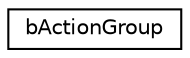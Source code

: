 digraph G
{
  edge [fontname="Helvetica",fontsize="10",labelfontname="Helvetica",labelfontsize="10"];
  node [fontname="Helvetica",fontsize="10",shape=record];
  rankdir=LR;
  Node1 [label="bActionGroup",height=0.2,width=0.4,color="black", fillcolor="white", style="filled",URL="$d9/dcf/structbActionGroup.html"];
}
